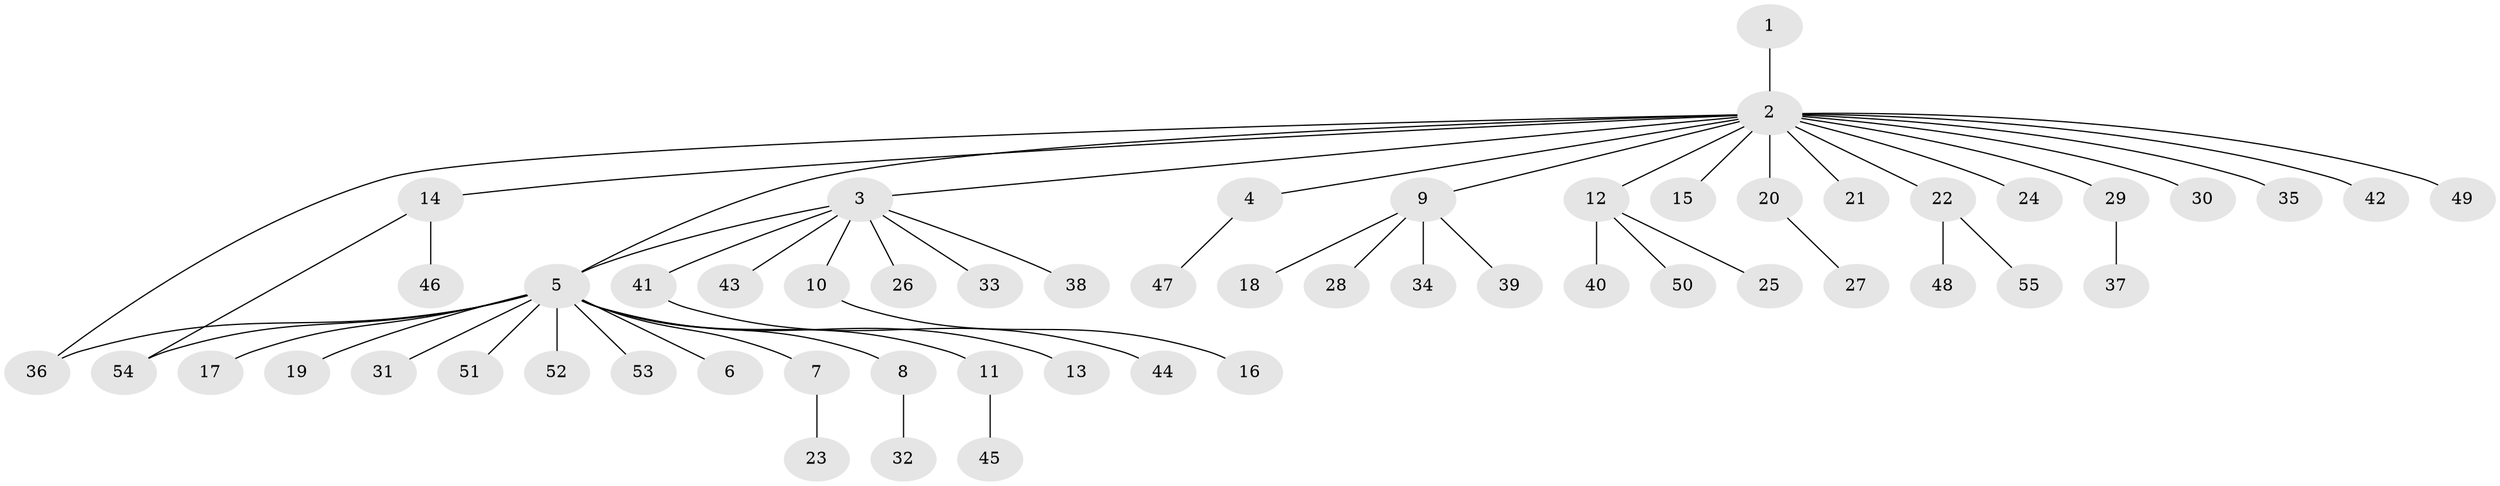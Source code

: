 // coarse degree distribution, {2: 0.22727272727272727, 10: 0.045454545454545456, 5: 0.045454545454545456, 1: 0.5909090909090909, 7: 0.045454545454545456, 3: 0.045454545454545456}
// Generated by graph-tools (version 1.1) at 2025/50/03/04/25 22:50:13]
// undirected, 55 vertices, 57 edges
graph export_dot {
  node [color=gray90,style=filled];
  1;
  2;
  3;
  4;
  5;
  6;
  7;
  8;
  9;
  10;
  11;
  12;
  13;
  14;
  15;
  16;
  17;
  18;
  19;
  20;
  21;
  22;
  23;
  24;
  25;
  26;
  27;
  28;
  29;
  30;
  31;
  32;
  33;
  34;
  35;
  36;
  37;
  38;
  39;
  40;
  41;
  42;
  43;
  44;
  45;
  46;
  47;
  48;
  49;
  50;
  51;
  52;
  53;
  54;
  55;
  1 -- 2;
  2 -- 3;
  2 -- 4;
  2 -- 5;
  2 -- 9;
  2 -- 12;
  2 -- 14;
  2 -- 15;
  2 -- 20;
  2 -- 21;
  2 -- 22;
  2 -- 24;
  2 -- 29;
  2 -- 30;
  2 -- 35;
  2 -- 36;
  2 -- 42;
  2 -- 49;
  3 -- 5;
  3 -- 10;
  3 -- 26;
  3 -- 33;
  3 -- 38;
  3 -- 41;
  3 -- 43;
  4 -- 47;
  5 -- 6;
  5 -- 7;
  5 -- 8;
  5 -- 11;
  5 -- 13;
  5 -- 17;
  5 -- 19;
  5 -- 31;
  5 -- 36;
  5 -- 51;
  5 -- 52;
  5 -- 53;
  5 -- 54;
  7 -- 23;
  8 -- 32;
  9 -- 18;
  9 -- 28;
  9 -- 34;
  9 -- 39;
  10 -- 16;
  11 -- 45;
  12 -- 25;
  12 -- 40;
  12 -- 50;
  14 -- 46;
  14 -- 54;
  20 -- 27;
  22 -- 48;
  22 -- 55;
  29 -- 37;
  41 -- 44;
}
